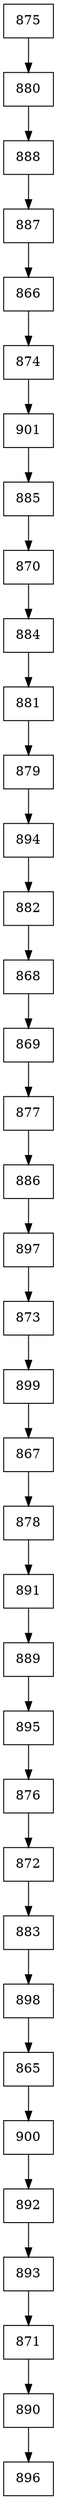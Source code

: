 digraph G {
  node [shape=record];
  node0 [label="{875}"];
  node0 -> node1;
  node1 [label="{880}"];
  node1 -> node2;
  node2 [label="{888}"];
  node2 -> node3;
  node3 [label="{887}"];
  node3 -> node4;
  node4 [label="{866}"];
  node4 -> node5;
  node5 [label="{874}"];
  node5 -> node6;
  node6 [label="{901}"];
  node6 -> node7;
  node7 [label="{885}"];
  node7 -> node8;
  node8 [label="{870}"];
  node8 -> node9;
  node9 [label="{884}"];
  node9 -> node10;
  node10 [label="{881}"];
  node10 -> node11;
  node11 [label="{879}"];
  node11 -> node12;
  node12 [label="{894}"];
  node12 -> node13;
  node13 [label="{882}"];
  node13 -> node14;
  node14 [label="{868}"];
  node14 -> node15;
  node15 [label="{869}"];
  node15 -> node16;
  node16 [label="{877}"];
  node16 -> node17;
  node17 [label="{886}"];
  node17 -> node18;
  node18 [label="{897}"];
  node18 -> node19;
  node19 [label="{873}"];
  node19 -> node20;
  node20 [label="{899}"];
  node20 -> node21;
  node21 [label="{867}"];
  node21 -> node22;
  node22 [label="{878}"];
  node22 -> node23;
  node23 [label="{891}"];
  node23 -> node24;
  node24 [label="{889}"];
  node24 -> node25;
  node25 [label="{895}"];
  node25 -> node26;
  node26 [label="{876}"];
  node26 -> node27;
  node27 [label="{872}"];
  node27 -> node28;
  node28 [label="{883}"];
  node28 -> node29;
  node29 [label="{898}"];
  node29 -> node30;
  node30 [label="{865}"];
  node30 -> node31;
  node31 [label="{900}"];
  node31 -> node32;
  node32 [label="{892}"];
  node32 -> node33;
  node33 [label="{893}"];
  node33 -> node34;
  node34 [label="{871}"];
  node34 -> node35;
  node35 [label="{890}"];
  node35 -> node36;
  node36 [label="{896}"];
}
